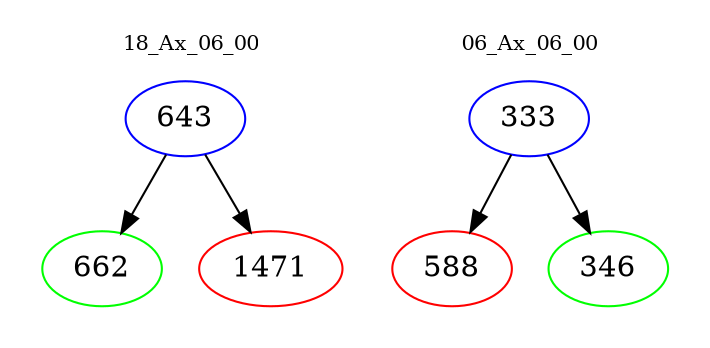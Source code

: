 digraph{
subgraph cluster_0 {
color = white
label = "18_Ax_06_00";
fontsize=10;
T0_643 [label="643", color="blue"]
T0_643 -> T0_662 [color="black"]
T0_662 [label="662", color="green"]
T0_643 -> T0_1471 [color="black"]
T0_1471 [label="1471", color="red"]
}
subgraph cluster_1 {
color = white
label = "06_Ax_06_00";
fontsize=10;
T1_333 [label="333", color="blue"]
T1_333 -> T1_588 [color="black"]
T1_588 [label="588", color="red"]
T1_333 -> T1_346 [color="black"]
T1_346 [label="346", color="green"]
}
}
